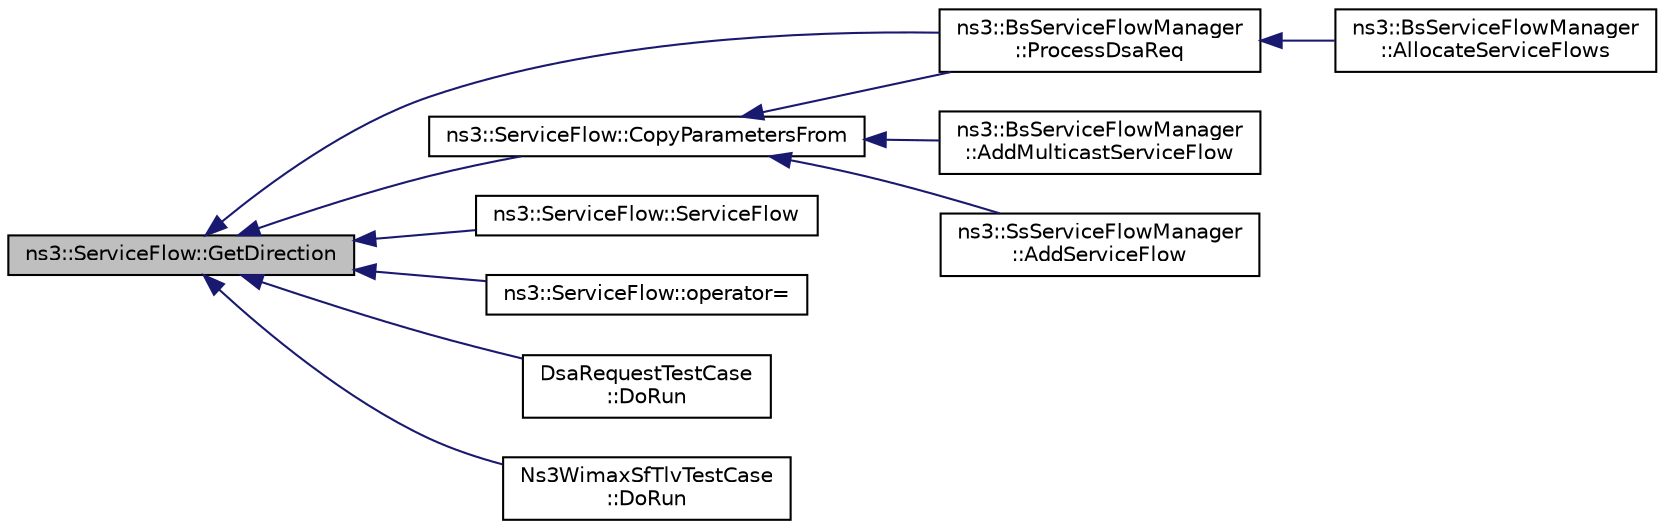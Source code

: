 digraph "ns3::ServiceFlow::GetDirection"
{
  edge [fontname="Helvetica",fontsize="10",labelfontname="Helvetica",labelfontsize="10"];
  node [fontname="Helvetica",fontsize="10",shape=record];
  rankdir="LR";
  Node1 [label="ns3::ServiceFlow::GetDirection",height=0.2,width=0.4,color="black", fillcolor="grey75", style="filled", fontcolor="black"];
  Node1 -> Node2 [dir="back",color="midnightblue",fontsize="10",style="solid"];
  Node2 [label="ns3::BsServiceFlowManager\l::ProcessDsaReq",height=0.2,width=0.4,color="black", fillcolor="white", style="filled",URL="$d5/d5e/classns3_1_1BsServiceFlowManager.html#afba823b624d516de570c0c7a6312de2b",tooltip="process a DSA-Req message "];
  Node2 -> Node3 [dir="back",color="midnightblue",fontsize="10",style="solid"];
  Node3 [label="ns3::BsServiceFlowManager\l::AllocateServiceFlows",height=0.2,width=0.4,color="black", fillcolor="white", style="filled",URL="$d5/d5e/classns3_1_1BsServiceFlowManager.html#a2c9d6e3696af0e9bc15bcbe4089ab489",tooltip="allocate service flows "];
  Node1 -> Node4 [dir="back",color="midnightblue",fontsize="10",style="solid"];
  Node4 [label="ns3::ServiceFlow::CopyParametersFrom",height=0.2,width=0.4,color="black", fillcolor="white", style="filled",URL="$d7/ded/classns3_1_1ServiceFlow.html#aae60e9fc7ea6b727946980e1ad376da7"];
  Node4 -> Node2 [dir="back",color="midnightblue",fontsize="10",style="solid"];
  Node4 -> Node5 [dir="back",color="midnightblue",fontsize="10",style="solid"];
  Node5 [label="ns3::BsServiceFlowManager\l::AddMulticastServiceFlow",height=0.2,width=0.4,color="black", fillcolor="white", style="filled",URL="$d5/d5e/classns3_1_1BsServiceFlowManager.html#a608f17a9cc0c559ed3f47c8947c95659",tooltip="add a multicast service flow "];
  Node4 -> Node6 [dir="back",color="midnightblue",fontsize="10",style="solid"];
  Node6 [label="ns3::SsServiceFlowManager\l::AddServiceFlow",height=0.2,width=0.4,color="black", fillcolor="white", style="filled",URL="$d4/dc3/classns3_1_1SsServiceFlowManager.html#a9d2bbc3e2754f80cc80e2febef1e3a2b",tooltip="add a service flow to the list "];
  Node1 -> Node7 [dir="back",color="midnightblue",fontsize="10",style="solid"];
  Node7 [label="ns3::ServiceFlow::ServiceFlow",height=0.2,width=0.4,color="black", fillcolor="white", style="filled",URL="$d7/ded/classns3_1_1ServiceFlow.html#a45e24aa23d78831b288f8ca1062a2f2d"];
  Node1 -> Node8 [dir="back",color="midnightblue",fontsize="10",style="solid"];
  Node8 [label="ns3::ServiceFlow::operator=",height=0.2,width=0.4,color="black", fillcolor="white", style="filled",URL="$d7/ded/classns3_1_1ServiceFlow.html#ae4ea282e5cbf4ac99598b1a7ee5badf9",tooltip="assignment operator "];
  Node1 -> Node9 [dir="back",color="midnightblue",fontsize="10",style="solid"];
  Node9 [label="DsaRequestTestCase\l::DoRun",height=0.2,width=0.4,color="black", fillcolor="white", style="filled",URL="$de/da9/classDsaRequestTestCase.html#a03d674bc8be475390afde9769e45199c",tooltip="Implementation to actually run this TestCase. "];
  Node1 -> Node10 [dir="back",color="midnightblue",fontsize="10",style="solid"];
  Node10 [label="Ns3WimaxSfTlvTestCase\l::DoRun",height=0.2,width=0.4,color="black", fillcolor="white", style="filled",URL="$d2/d1f/classNs3WimaxSfTlvTestCase.html#a7133476eea0e8ec72406f996e5990c68",tooltip="Implementation to actually run this TestCase. "];
}
